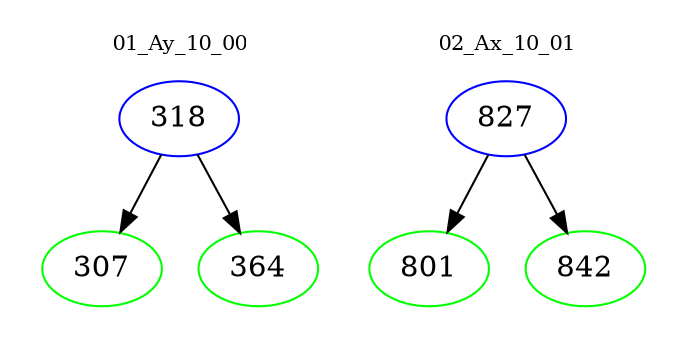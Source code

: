 digraph{
subgraph cluster_0 {
color = white
label = "01_Ay_10_00";
fontsize=10;
T0_318 [label="318", color="blue"]
T0_318 -> T0_307 [color="black"]
T0_307 [label="307", color="green"]
T0_318 -> T0_364 [color="black"]
T0_364 [label="364", color="green"]
}
subgraph cluster_1 {
color = white
label = "02_Ax_10_01";
fontsize=10;
T1_827 [label="827", color="blue"]
T1_827 -> T1_801 [color="black"]
T1_801 [label="801", color="green"]
T1_827 -> T1_842 [color="black"]
T1_842 [label="842", color="green"]
}
}
